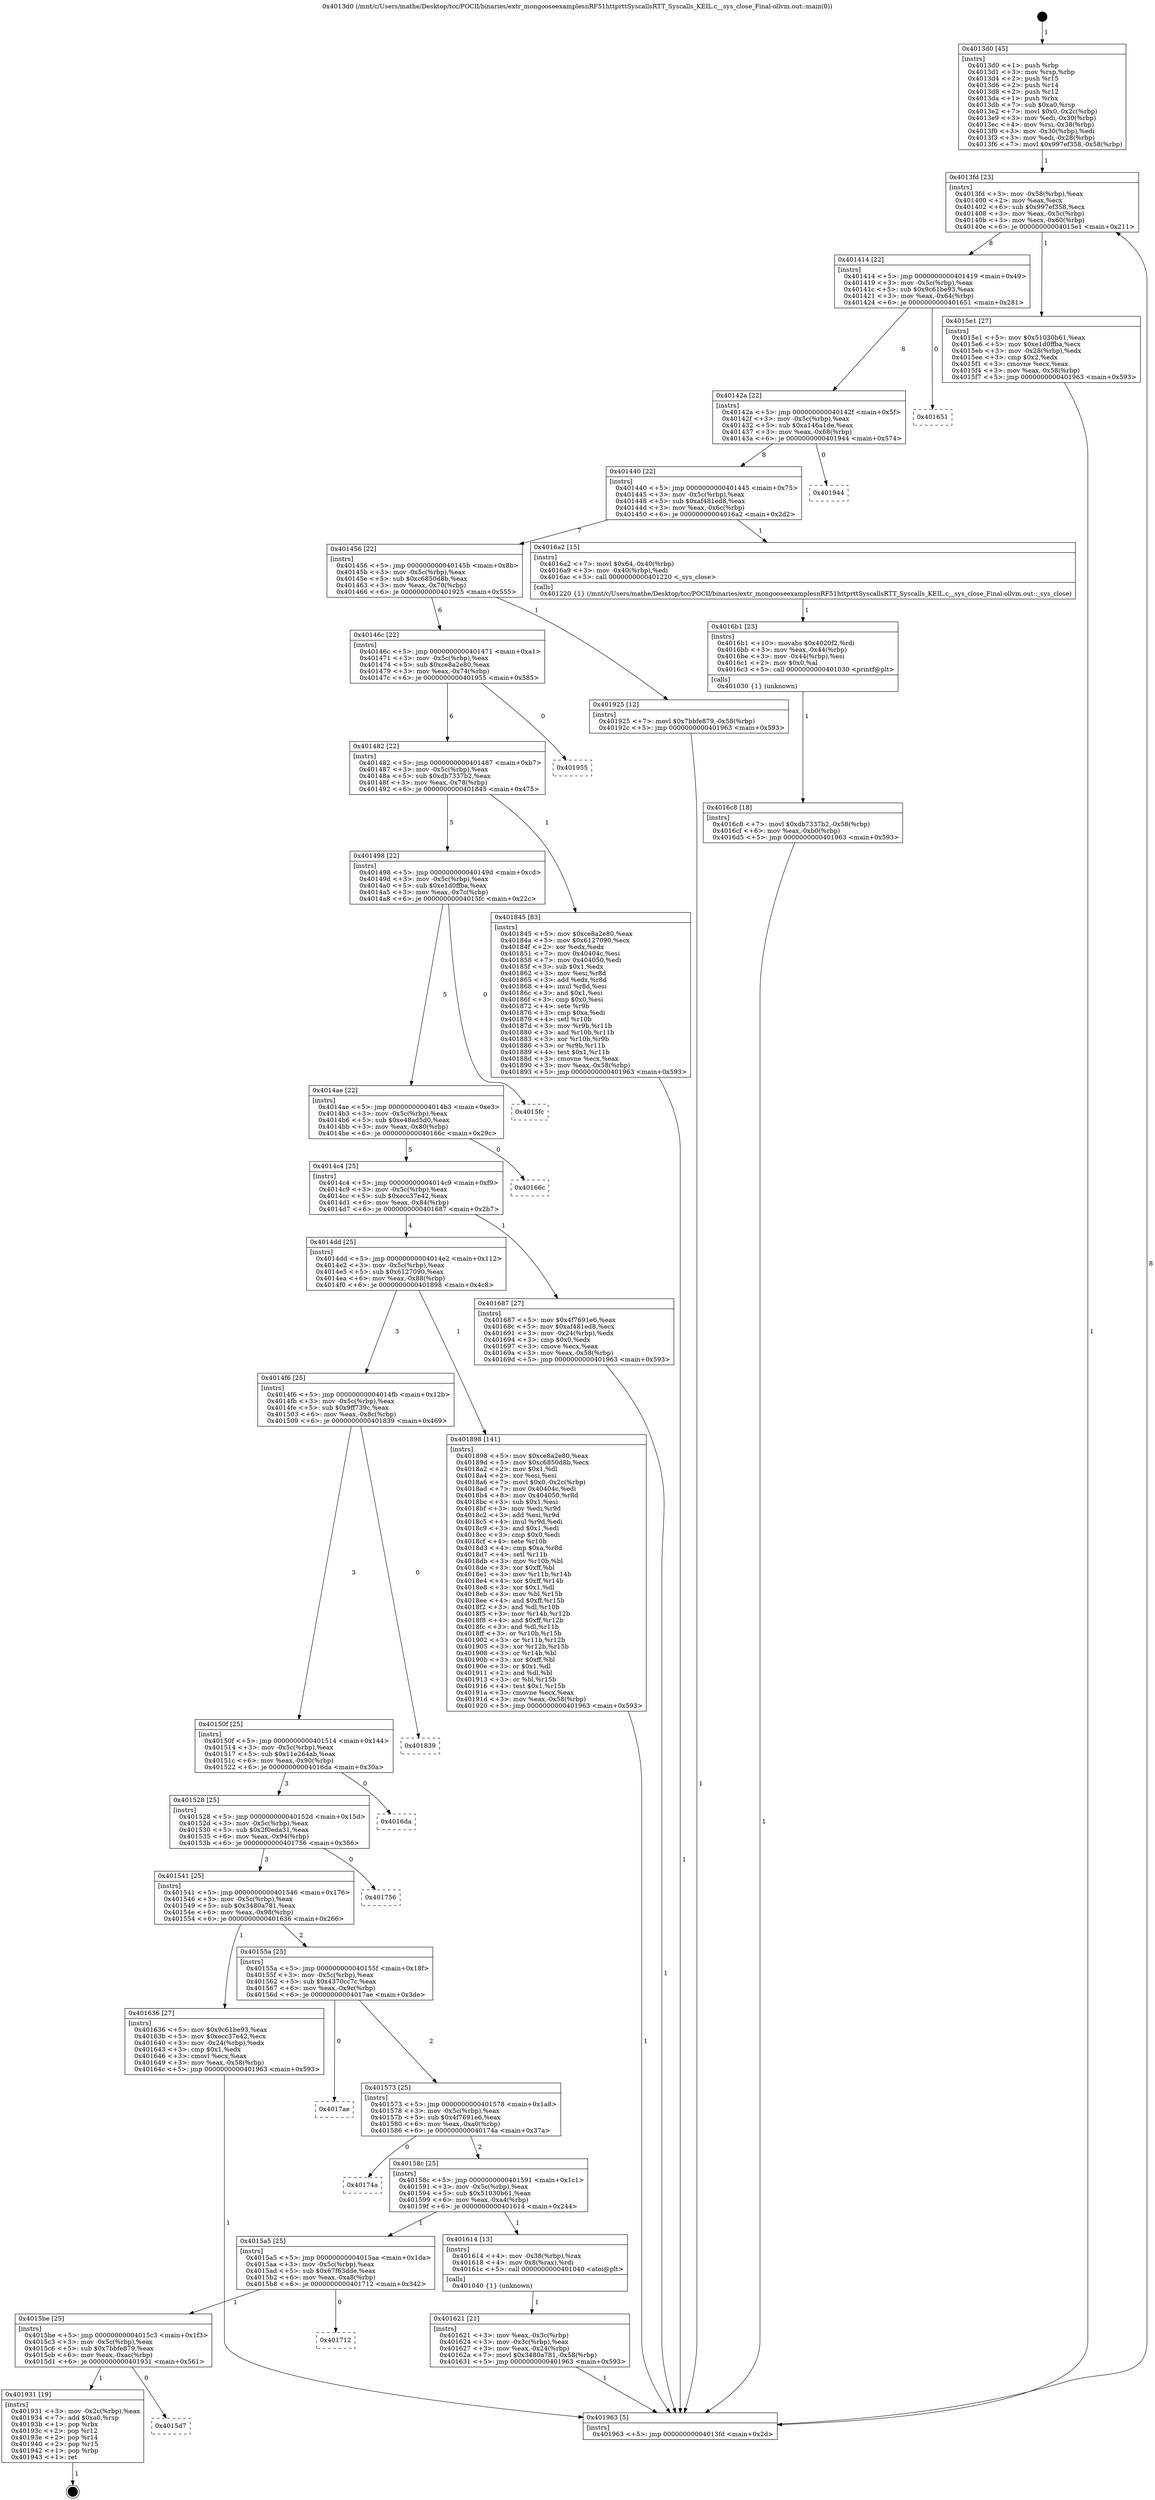 digraph "0x4013d0" {
  label = "0x4013d0 (/mnt/c/Users/mathe/Desktop/tcc/POCII/binaries/extr_mongooseexamplesnRF51httprttSyscallsRTT_Syscalls_KEIL.c__sys_close_Final-ollvm.out::main(0))"
  labelloc = "t"
  node[shape=record]

  Entry [label="",width=0.3,height=0.3,shape=circle,fillcolor=black,style=filled]
  "0x4013fd" [label="{
     0x4013fd [23]\l
     | [instrs]\l
     &nbsp;&nbsp;0x4013fd \<+3\>: mov -0x58(%rbp),%eax\l
     &nbsp;&nbsp;0x401400 \<+2\>: mov %eax,%ecx\l
     &nbsp;&nbsp;0x401402 \<+6\>: sub $0x997ef358,%ecx\l
     &nbsp;&nbsp;0x401408 \<+3\>: mov %eax,-0x5c(%rbp)\l
     &nbsp;&nbsp;0x40140b \<+3\>: mov %ecx,-0x60(%rbp)\l
     &nbsp;&nbsp;0x40140e \<+6\>: je 00000000004015e1 \<main+0x211\>\l
  }"]
  "0x4015e1" [label="{
     0x4015e1 [27]\l
     | [instrs]\l
     &nbsp;&nbsp;0x4015e1 \<+5\>: mov $0x51030b61,%eax\l
     &nbsp;&nbsp;0x4015e6 \<+5\>: mov $0xe1d0ffba,%ecx\l
     &nbsp;&nbsp;0x4015eb \<+3\>: mov -0x28(%rbp),%edx\l
     &nbsp;&nbsp;0x4015ee \<+3\>: cmp $0x2,%edx\l
     &nbsp;&nbsp;0x4015f1 \<+3\>: cmovne %ecx,%eax\l
     &nbsp;&nbsp;0x4015f4 \<+3\>: mov %eax,-0x58(%rbp)\l
     &nbsp;&nbsp;0x4015f7 \<+5\>: jmp 0000000000401963 \<main+0x593\>\l
  }"]
  "0x401414" [label="{
     0x401414 [22]\l
     | [instrs]\l
     &nbsp;&nbsp;0x401414 \<+5\>: jmp 0000000000401419 \<main+0x49\>\l
     &nbsp;&nbsp;0x401419 \<+3\>: mov -0x5c(%rbp),%eax\l
     &nbsp;&nbsp;0x40141c \<+5\>: sub $0x9c61be93,%eax\l
     &nbsp;&nbsp;0x401421 \<+3\>: mov %eax,-0x64(%rbp)\l
     &nbsp;&nbsp;0x401424 \<+6\>: je 0000000000401651 \<main+0x281\>\l
  }"]
  "0x401963" [label="{
     0x401963 [5]\l
     | [instrs]\l
     &nbsp;&nbsp;0x401963 \<+5\>: jmp 00000000004013fd \<main+0x2d\>\l
  }"]
  "0x4013d0" [label="{
     0x4013d0 [45]\l
     | [instrs]\l
     &nbsp;&nbsp;0x4013d0 \<+1\>: push %rbp\l
     &nbsp;&nbsp;0x4013d1 \<+3\>: mov %rsp,%rbp\l
     &nbsp;&nbsp;0x4013d4 \<+2\>: push %r15\l
     &nbsp;&nbsp;0x4013d6 \<+2\>: push %r14\l
     &nbsp;&nbsp;0x4013d8 \<+2\>: push %r12\l
     &nbsp;&nbsp;0x4013da \<+1\>: push %rbx\l
     &nbsp;&nbsp;0x4013db \<+7\>: sub $0xa0,%rsp\l
     &nbsp;&nbsp;0x4013e2 \<+7\>: movl $0x0,-0x2c(%rbp)\l
     &nbsp;&nbsp;0x4013e9 \<+3\>: mov %edi,-0x30(%rbp)\l
     &nbsp;&nbsp;0x4013ec \<+4\>: mov %rsi,-0x38(%rbp)\l
     &nbsp;&nbsp;0x4013f0 \<+3\>: mov -0x30(%rbp),%edi\l
     &nbsp;&nbsp;0x4013f3 \<+3\>: mov %edi,-0x28(%rbp)\l
     &nbsp;&nbsp;0x4013f6 \<+7\>: movl $0x997ef358,-0x58(%rbp)\l
  }"]
  Exit [label="",width=0.3,height=0.3,shape=circle,fillcolor=black,style=filled,peripheries=2]
  "0x401651" [label="{
     0x401651\l
  }", style=dashed]
  "0x40142a" [label="{
     0x40142a [22]\l
     | [instrs]\l
     &nbsp;&nbsp;0x40142a \<+5\>: jmp 000000000040142f \<main+0x5f\>\l
     &nbsp;&nbsp;0x40142f \<+3\>: mov -0x5c(%rbp),%eax\l
     &nbsp;&nbsp;0x401432 \<+5\>: sub $0xa146a1de,%eax\l
     &nbsp;&nbsp;0x401437 \<+3\>: mov %eax,-0x68(%rbp)\l
     &nbsp;&nbsp;0x40143a \<+6\>: je 0000000000401944 \<main+0x574\>\l
  }"]
  "0x4015d7" [label="{
     0x4015d7\l
  }", style=dashed]
  "0x401944" [label="{
     0x401944\l
  }", style=dashed]
  "0x401440" [label="{
     0x401440 [22]\l
     | [instrs]\l
     &nbsp;&nbsp;0x401440 \<+5\>: jmp 0000000000401445 \<main+0x75\>\l
     &nbsp;&nbsp;0x401445 \<+3\>: mov -0x5c(%rbp),%eax\l
     &nbsp;&nbsp;0x401448 \<+5\>: sub $0xaf481ed8,%eax\l
     &nbsp;&nbsp;0x40144d \<+3\>: mov %eax,-0x6c(%rbp)\l
     &nbsp;&nbsp;0x401450 \<+6\>: je 00000000004016a2 \<main+0x2d2\>\l
  }"]
  "0x401931" [label="{
     0x401931 [19]\l
     | [instrs]\l
     &nbsp;&nbsp;0x401931 \<+3\>: mov -0x2c(%rbp),%eax\l
     &nbsp;&nbsp;0x401934 \<+7\>: add $0xa0,%rsp\l
     &nbsp;&nbsp;0x40193b \<+1\>: pop %rbx\l
     &nbsp;&nbsp;0x40193c \<+2\>: pop %r12\l
     &nbsp;&nbsp;0x40193e \<+2\>: pop %r14\l
     &nbsp;&nbsp;0x401940 \<+2\>: pop %r15\l
     &nbsp;&nbsp;0x401942 \<+1\>: pop %rbp\l
     &nbsp;&nbsp;0x401943 \<+1\>: ret\l
  }"]
  "0x4016a2" [label="{
     0x4016a2 [15]\l
     | [instrs]\l
     &nbsp;&nbsp;0x4016a2 \<+7\>: movl $0x64,-0x40(%rbp)\l
     &nbsp;&nbsp;0x4016a9 \<+3\>: mov -0x40(%rbp),%edi\l
     &nbsp;&nbsp;0x4016ac \<+5\>: call 0000000000401220 \<_sys_close\>\l
     | [calls]\l
     &nbsp;&nbsp;0x401220 \{1\} (/mnt/c/Users/mathe/Desktop/tcc/POCII/binaries/extr_mongooseexamplesnRF51httprttSyscallsRTT_Syscalls_KEIL.c__sys_close_Final-ollvm.out::_sys_close)\l
  }"]
  "0x401456" [label="{
     0x401456 [22]\l
     | [instrs]\l
     &nbsp;&nbsp;0x401456 \<+5\>: jmp 000000000040145b \<main+0x8b\>\l
     &nbsp;&nbsp;0x40145b \<+3\>: mov -0x5c(%rbp),%eax\l
     &nbsp;&nbsp;0x40145e \<+5\>: sub $0xc6850d8b,%eax\l
     &nbsp;&nbsp;0x401463 \<+3\>: mov %eax,-0x70(%rbp)\l
     &nbsp;&nbsp;0x401466 \<+6\>: je 0000000000401925 \<main+0x555\>\l
  }"]
  "0x4015be" [label="{
     0x4015be [25]\l
     | [instrs]\l
     &nbsp;&nbsp;0x4015be \<+5\>: jmp 00000000004015c3 \<main+0x1f3\>\l
     &nbsp;&nbsp;0x4015c3 \<+3\>: mov -0x5c(%rbp),%eax\l
     &nbsp;&nbsp;0x4015c6 \<+5\>: sub $0x7bbfe879,%eax\l
     &nbsp;&nbsp;0x4015cb \<+6\>: mov %eax,-0xac(%rbp)\l
     &nbsp;&nbsp;0x4015d1 \<+6\>: je 0000000000401931 \<main+0x561\>\l
  }"]
  "0x401925" [label="{
     0x401925 [12]\l
     | [instrs]\l
     &nbsp;&nbsp;0x401925 \<+7\>: movl $0x7bbfe879,-0x58(%rbp)\l
     &nbsp;&nbsp;0x40192c \<+5\>: jmp 0000000000401963 \<main+0x593\>\l
  }"]
  "0x40146c" [label="{
     0x40146c [22]\l
     | [instrs]\l
     &nbsp;&nbsp;0x40146c \<+5\>: jmp 0000000000401471 \<main+0xa1\>\l
     &nbsp;&nbsp;0x401471 \<+3\>: mov -0x5c(%rbp),%eax\l
     &nbsp;&nbsp;0x401474 \<+5\>: sub $0xce8a2e80,%eax\l
     &nbsp;&nbsp;0x401479 \<+3\>: mov %eax,-0x74(%rbp)\l
     &nbsp;&nbsp;0x40147c \<+6\>: je 0000000000401955 \<main+0x585\>\l
  }"]
  "0x401712" [label="{
     0x401712\l
  }", style=dashed]
  "0x401955" [label="{
     0x401955\l
  }", style=dashed]
  "0x401482" [label="{
     0x401482 [22]\l
     | [instrs]\l
     &nbsp;&nbsp;0x401482 \<+5\>: jmp 0000000000401487 \<main+0xb7\>\l
     &nbsp;&nbsp;0x401487 \<+3\>: mov -0x5c(%rbp),%eax\l
     &nbsp;&nbsp;0x40148a \<+5\>: sub $0xdb7337b2,%eax\l
     &nbsp;&nbsp;0x40148f \<+3\>: mov %eax,-0x78(%rbp)\l
     &nbsp;&nbsp;0x401492 \<+6\>: je 0000000000401845 \<main+0x475\>\l
  }"]
  "0x4016c8" [label="{
     0x4016c8 [18]\l
     | [instrs]\l
     &nbsp;&nbsp;0x4016c8 \<+7\>: movl $0xdb7337b2,-0x58(%rbp)\l
     &nbsp;&nbsp;0x4016cf \<+6\>: mov %eax,-0xb0(%rbp)\l
     &nbsp;&nbsp;0x4016d5 \<+5\>: jmp 0000000000401963 \<main+0x593\>\l
  }"]
  "0x401845" [label="{
     0x401845 [83]\l
     | [instrs]\l
     &nbsp;&nbsp;0x401845 \<+5\>: mov $0xce8a2e80,%eax\l
     &nbsp;&nbsp;0x40184a \<+5\>: mov $0x6127090,%ecx\l
     &nbsp;&nbsp;0x40184f \<+2\>: xor %edx,%edx\l
     &nbsp;&nbsp;0x401851 \<+7\>: mov 0x40404c,%esi\l
     &nbsp;&nbsp;0x401858 \<+7\>: mov 0x404050,%edi\l
     &nbsp;&nbsp;0x40185f \<+3\>: sub $0x1,%edx\l
     &nbsp;&nbsp;0x401862 \<+3\>: mov %esi,%r8d\l
     &nbsp;&nbsp;0x401865 \<+3\>: add %edx,%r8d\l
     &nbsp;&nbsp;0x401868 \<+4\>: imul %r8d,%esi\l
     &nbsp;&nbsp;0x40186c \<+3\>: and $0x1,%esi\l
     &nbsp;&nbsp;0x40186f \<+3\>: cmp $0x0,%esi\l
     &nbsp;&nbsp;0x401872 \<+4\>: sete %r9b\l
     &nbsp;&nbsp;0x401876 \<+3\>: cmp $0xa,%edi\l
     &nbsp;&nbsp;0x401879 \<+4\>: setl %r10b\l
     &nbsp;&nbsp;0x40187d \<+3\>: mov %r9b,%r11b\l
     &nbsp;&nbsp;0x401880 \<+3\>: and %r10b,%r11b\l
     &nbsp;&nbsp;0x401883 \<+3\>: xor %r10b,%r9b\l
     &nbsp;&nbsp;0x401886 \<+3\>: or %r9b,%r11b\l
     &nbsp;&nbsp;0x401889 \<+4\>: test $0x1,%r11b\l
     &nbsp;&nbsp;0x40188d \<+3\>: cmovne %ecx,%eax\l
     &nbsp;&nbsp;0x401890 \<+3\>: mov %eax,-0x58(%rbp)\l
     &nbsp;&nbsp;0x401893 \<+5\>: jmp 0000000000401963 \<main+0x593\>\l
  }"]
  "0x401498" [label="{
     0x401498 [22]\l
     | [instrs]\l
     &nbsp;&nbsp;0x401498 \<+5\>: jmp 000000000040149d \<main+0xcd\>\l
     &nbsp;&nbsp;0x40149d \<+3\>: mov -0x5c(%rbp),%eax\l
     &nbsp;&nbsp;0x4014a0 \<+5\>: sub $0xe1d0ffba,%eax\l
     &nbsp;&nbsp;0x4014a5 \<+3\>: mov %eax,-0x7c(%rbp)\l
     &nbsp;&nbsp;0x4014a8 \<+6\>: je 00000000004015fc \<main+0x22c\>\l
  }"]
  "0x4016b1" [label="{
     0x4016b1 [23]\l
     | [instrs]\l
     &nbsp;&nbsp;0x4016b1 \<+10\>: movabs $0x4020f2,%rdi\l
     &nbsp;&nbsp;0x4016bb \<+3\>: mov %eax,-0x44(%rbp)\l
     &nbsp;&nbsp;0x4016be \<+3\>: mov -0x44(%rbp),%esi\l
     &nbsp;&nbsp;0x4016c1 \<+2\>: mov $0x0,%al\l
     &nbsp;&nbsp;0x4016c3 \<+5\>: call 0000000000401030 \<printf@plt\>\l
     | [calls]\l
     &nbsp;&nbsp;0x401030 \{1\} (unknown)\l
  }"]
  "0x4015fc" [label="{
     0x4015fc\l
  }", style=dashed]
  "0x4014ae" [label="{
     0x4014ae [22]\l
     | [instrs]\l
     &nbsp;&nbsp;0x4014ae \<+5\>: jmp 00000000004014b3 \<main+0xe3\>\l
     &nbsp;&nbsp;0x4014b3 \<+3\>: mov -0x5c(%rbp),%eax\l
     &nbsp;&nbsp;0x4014b6 \<+5\>: sub $0xe48ad5d0,%eax\l
     &nbsp;&nbsp;0x4014bb \<+3\>: mov %eax,-0x80(%rbp)\l
     &nbsp;&nbsp;0x4014be \<+6\>: je 000000000040166c \<main+0x29c\>\l
  }"]
  "0x401621" [label="{
     0x401621 [21]\l
     | [instrs]\l
     &nbsp;&nbsp;0x401621 \<+3\>: mov %eax,-0x3c(%rbp)\l
     &nbsp;&nbsp;0x401624 \<+3\>: mov -0x3c(%rbp),%eax\l
     &nbsp;&nbsp;0x401627 \<+3\>: mov %eax,-0x24(%rbp)\l
     &nbsp;&nbsp;0x40162a \<+7\>: movl $0x3480a781,-0x58(%rbp)\l
     &nbsp;&nbsp;0x401631 \<+5\>: jmp 0000000000401963 \<main+0x593\>\l
  }"]
  "0x40166c" [label="{
     0x40166c\l
  }", style=dashed]
  "0x4014c4" [label="{
     0x4014c4 [25]\l
     | [instrs]\l
     &nbsp;&nbsp;0x4014c4 \<+5\>: jmp 00000000004014c9 \<main+0xf9\>\l
     &nbsp;&nbsp;0x4014c9 \<+3\>: mov -0x5c(%rbp),%eax\l
     &nbsp;&nbsp;0x4014cc \<+5\>: sub $0xecc37e42,%eax\l
     &nbsp;&nbsp;0x4014d1 \<+6\>: mov %eax,-0x84(%rbp)\l
     &nbsp;&nbsp;0x4014d7 \<+6\>: je 0000000000401687 \<main+0x2b7\>\l
  }"]
  "0x4015a5" [label="{
     0x4015a5 [25]\l
     | [instrs]\l
     &nbsp;&nbsp;0x4015a5 \<+5\>: jmp 00000000004015aa \<main+0x1da\>\l
     &nbsp;&nbsp;0x4015aa \<+3\>: mov -0x5c(%rbp),%eax\l
     &nbsp;&nbsp;0x4015ad \<+5\>: sub $0x67f63dde,%eax\l
     &nbsp;&nbsp;0x4015b2 \<+6\>: mov %eax,-0xa8(%rbp)\l
     &nbsp;&nbsp;0x4015b8 \<+6\>: je 0000000000401712 \<main+0x342\>\l
  }"]
  "0x401687" [label="{
     0x401687 [27]\l
     | [instrs]\l
     &nbsp;&nbsp;0x401687 \<+5\>: mov $0x4f7691e6,%eax\l
     &nbsp;&nbsp;0x40168c \<+5\>: mov $0xaf481ed8,%ecx\l
     &nbsp;&nbsp;0x401691 \<+3\>: mov -0x24(%rbp),%edx\l
     &nbsp;&nbsp;0x401694 \<+3\>: cmp $0x0,%edx\l
     &nbsp;&nbsp;0x401697 \<+3\>: cmove %ecx,%eax\l
     &nbsp;&nbsp;0x40169a \<+3\>: mov %eax,-0x58(%rbp)\l
     &nbsp;&nbsp;0x40169d \<+5\>: jmp 0000000000401963 \<main+0x593\>\l
  }"]
  "0x4014dd" [label="{
     0x4014dd [25]\l
     | [instrs]\l
     &nbsp;&nbsp;0x4014dd \<+5\>: jmp 00000000004014e2 \<main+0x112\>\l
     &nbsp;&nbsp;0x4014e2 \<+3\>: mov -0x5c(%rbp),%eax\l
     &nbsp;&nbsp;0x4014e5 \<+5\>: sub $0x6127090,%eax\l
     &nbsp;&nbsp;0x4014ea \<+6\>: mov %eax,-0x88(%rbp)\l
     &nbsp;&nbsp;0x4014f0 \<+6\>: je 0000000000401898 \<main+0x4c8\>\l
  }"]
  "0x401614" [label="{
     0x401614 [13]\l
     | [instrs]\l
     &nbsp;&nbsp;0x401614 \<+4\>: mov -0x38(%rbp),%rax\l
     &nbsp;&nbsp;0x401618 \<+4\>: mov 0x8(%rax),%rdi\l
     &nbsp;&nbsp;0x40161c \<+5\>: call 0000000000401040 \<atoi@plt\>\l
     | [calls]\l
     &nbsp;&nbsp;0x401040 \{1\} (unknown)\l
  }"]
  "0x401898" [label="{
     0x401898 [141]\l
     | [instrs]\l
     &nbsp;&nbsp;0x401898 \<+5\>: mov $0xce8a2e80,%eax\l
     &nbsp;&nbsp;0x40189d \<+5\>: mov $0xc6850d8b,%ecx\l
     &nbsp;&nbsp;0x4018a2 \<+2\>: mov $0x1,%dl\l
     &nbsp;&nbsp;0x4018a4 \<+2\>: xor %esi,%esi\l
     &nbsp;&nbsp;0x4018a6 \<+7\>: movl $0x0,-0x2c(%rbp)\l
     &nbsp;&nbsp;0x4018ad \<+7\>: mov 0x40404c,%edi\l
     &nbsp;&nbsp;0x4018b4 \<+8\>: mov 0x404050,%r8d\l
     &nbsp;&nbsp;0x4018bc \<+3\>: sub $0x1,%esi\l
     &nbsp;&nbsp;0x4018bf \<+3\>: mov %edi,%r9d\l
     &nbsp;&nbsp;0x4018c2 \<+3\>: add %esi,%r9d\l
     &nbsp;&nbsp;0x4018c5 \<+4\>: imul %r9d,%edi\l
     &nbsp;&nbsp;0x4018c9 \<+3\>: and $0x1,%edi\l
     &nbsp;&nbsp;0x4018cc \<+3\>: cmp $0x0,%edi\l
     &nbsp;&nbsp;0x4018cf \<+4\>: sete %r10b\l
     &nbsp;&nbsp;0x4018d3 \<+4\>: cmp $0xa,%r8d\l
     &nbsp;&nbsp;0x4018d7 \<+4\>: setl %r11b\l
     &nbsp;&nbsp;0x4018db \<+3\>: mov %r10b,%bl\l
     &nbsp;&nbsp;0x4018de \<+3\>: xor $0xff,%bl\l
     &nbsp;&nbsp;0x4018e1 \<+3\>: mov %r11b,%r14b\l
     &nbsp;&nbsp;0x4018e4 \<+4\>: xor $0xff,%r14b\l
     &nbsp;&nbsp;0x4018e8 \<+3\>: xor $0x1,%dl\l
     &nbsp;&nbsp;0x4018eb \<+3\>: mov %bl,%r15b\l
     &nbsp;&nbsp;0x4018ee \<+4\>: and $0xff,%r15b\l
     &nbsp;&nbsp;0x4018f2 \<+3\>: and %dl,%r10b\l
     &nbsp;&nbsp;0x4018f5 \<+3\>: mov %r14b,%r12b\l
     &nbsp;&nbsp;0x4018f8 \<+4\>: and $0xff,%r12b\l
     &nbsp;&nbsp;0x4018fc \<+3\>: and %dl,%r11b\l
     &nbsp;&nbsp;0x4018ff \<+3\>: or %r10b,%r15b\l
     &nbsp;&nbsp;0x401902 \<+3\>: or %r11b,%r12b\l
     &nbsp;&nbsp;0x401905 \<+3\>: xor %r12b,%r15b\l
     &nbsp;&nbsp;0x401908 \<+3\>: or %r14b,%bl\l
     &nbsp;&nbsp;0x40190b \<+3\>: xor $0xff,%bl\l
     &nbsp;&nbsp;0x40190e \<+3\>: or $0x1,%dl\l
     &nbsp;&nbsp;0x401911 \<+2\>: and %dl,%bl\l
     &nbsp;&nbsp;0x401913 \<+3\>: or %bl,%r15b\l
     &nbsp;&nbsp;0x401916 \<+4\>: test $0x1,%r15b\l
     &nbsp;&nbsp;0x40191a \<+3\>: cmovne %ecx,%eax\l
     &nbsp;&nbsp;0x40191d \<+3\>: mov %eax,-0x58(%rbp)\l
     &nbsp;&nbsp;0x401920 \<+5\>: jmp 0000000000401963 \<main+0x593\>\l
  }"]
  "0x4014f6" [label="{
     0x4014f6 [25]\l
     | [instrs]\l
     &nbsp;&nbsp;0x4014f6 \<+5\>: jmp 00000000004014fb \<main+0x12b\>\l
     &nbsp;&nbsp;0x4014fb \<+3\>: mov -0x5c(%rbp),%eax\l
     &nbsp;&nbsp;0x4014fe \<+5\>: sub $0x9ff739c,%eax\l
     &nbsp;&nbsp;0x401503 \<+6\>: mov %eax,-0x8c(%rbp)\l
     &nbsp;&nbsp;0x401509 \<+6\>: je 0000000000401839 \<main+0x469\>\l
  }"]
  "0x40158c" [label="{
     0x40158c [25]\l
     | [instrs]\l
     &nbsp;&nbsp;0x40158c \<+5\>: jmp 0000000000401591 \<main+0x1c1\>\l
     &nbsp;&nbsp;0x401591 \<+3\>: mov -0x5c(%rbp),%eax\l
     &nbsp;&nbsp;0x401594 \<+5\>: sub $0x51030b61,%eax\l
     &nbsp;&nbsp;0x401599 \<+6\>: mov %eax,-0xa4(%rbp)\l
     &nbsp;&nbsp;0x40159f \<+6\>: je 0000000000401614 \<main+0x244\>\l
  }"]
  "0x401839" [label="{
     0x401839\l
  }", style=dashed]
  "0x40150f" [label="{
     0x40150f [25]\l
     | [instrs]\l
     &nbsp;&nbsp;0x40150f \<+5\>: jmp 0000000000401514 \<main+0x144\>\l
     &nbsp;&nbsp;0x401514 \<+3\>: mov -0x5c(%rbp),%eax\l
     &nbsp;&nbsp;0x401517 \<+5\>: sub $0x11e264ab,%eax\l
     &nbsp;&nbsp;0x40151c \<+6\>: mov %eax,-0x90(%rbp)\l
     &nbsp;&nbsp;0x401522 \<+6\>: je 00000000004016da \<main+0x30a\>\l
  }"]
  "0x40174a" [label="{
     0x40174a\l
  }", style=dashed]
  "0x4016da" [label="{
     0x4016da\l
  }", style=dashed]
  "0x401528" [label="{
     0x401528 [25]\l
     | [instrs]\l
     &nbsp;&nbsp;0x401528 \<+5\>: jmp 000000000040152d \<main+0x15d\>\l
     &nbsp;&nbsp;0x40152d \<+3\>: mov -0x5c(%rbp),%eax\l
     &nbsp;&nbsp;0x401530 \<+5\>: sub $0x2f0eda31,%eax\l
     &nbsp;&nbsp;0x401535 \<+6\>: mov %eax,-0x94(%rbp)\l
     &nbsp;&nbsp;0x40153b \<+6\>: je 0000000000401756 \<main+0x386\>\l
  }"]
  "0x401573" [label="{
     0x401573 [25]\l
     | [instrs]\l
     &nbsp;&nbsp;0x401573 \<+5\>: jmp 0000000000401578 \<main+0x1a8\>\l
     &nbsp;&nbsp;0x401578 \<+3\>: mov -0x5c(%rbp),%eax\l
     &nbsp;&nbsp;0x40157b \<+5\>: sub $0x4f7691e6,%eax\l
     &nbsp;&nbsp;0x401580 \<+6\>: mov %eax,-0xa0(%rbp)\l
     &nbsp;&nbsp;0x401586 \<+6\>: je 000000000040174a \<main+0x37a\>\l
  }"]
  "0x401756" [label="{
     0x401756\l
  }", style=dashed]
  "0x401541" [label="{
     0x401541 [25]\l
     | [instrs]\l
     &nbsp;&nbsp;0x401541 \<+5\>: jmp 0000000000401546 \<main+0x176\>\l
     &nbsp;&nbsp;0x401546 \<+3\>: mov -0x5c(%rbp),%eax\l
     &nbsp;&nbsp;0x401549 \<+5\>: sub $0x3480a781,%eax\l
     &nbsp;&nbsp;0x40154e \<+6\>: mov %eax,-0x98(%rbp)\l
     &nbsp;&nbsp;0x401554 \<+6\>: je 0000000000401636 \<main+0x266\>\l
  }"]
  "0x4017ae" [label="{
     0x4017ae\l
  }", style=dashed]
  "0x401636" [label="{
     0x401636 [27]\l
     | [instrs]\l
     &nbsp;&nbsp;0x401636 \<+5\>: mov $0x9c61be93,%eax\l
     &nbsp;&nbsp;0x40163b \<+5\>: mov $0xecc37e42,%ecx\l
     &nbsp;&nbsp;0x401640 \<+3\>: mov -0x24(%rbp),%edx\l
     &nbsp;&nbsp;0x401643 \<+3\>: cmp $0x1,%edx\l
     &nbsp;&nbsp;0x401646 \<+3\>: cmovl %ecx,%eax\l
     &nbsp;&nbsp;0x401649 \<+3\>: mov %eax,-0x58(%rbp)\l
     &nbsp;&nbsp;0x40164c \<+5\>: jmp 0000000000401963 \<main+0x593\>\l
  }"]
  "0x40155a" [label="{
     0x40155a [25]\l
     | [instrs]\l
     &nbsp;&nbsp;0x40155a \<+5\>: jmp 000000000040155f \<main+0x18f\>\l
     &nbsp;&nbsp;0x40155f \<+3\>: mov -0x5c(%rbp),%eax\l
     &nbsp;&nbsp;0x401562 \<+5\>: sub $0x4370cc7c,%eax\l
     &nbsp;&nbsp;0x401567 \<+6\>: mov %eax,-0x9c(%rbp)\l
     &nbsp;&nbsp;0x40156d \<+6\>: je 00000000004017ae \<main+0x3de\>\l
  }"]
  Entry -> "0x4013d0" [label=" 1"]
  "0x4013fd" -> "0x4015e1" [label=" 1"]
  "0x4013fd" -> "0x401414" [label=" 8"]
  "0x4015e1" -> "0x401963" [label=" 1"]
  "0x4013d0" -> "0x4013fd" [label=" 1"]
  "0x401963" -> "0x4013fd" [label=" 8"]
  "0x401931" -> Exit [label=" 1"]
  "0x401414" -> "0x401651" [label=" 0"]
  "0x401414" -> "0x40142a" [label=" 8"]
  "0x4015be" -> "0x4015d7" [label=" 0"]
  "0x40142a" -> "0x401944" [label=" 0"]
  "0x40142a" -> "0x401440" [label=" 8"]
  "0x4015be" -> "0x401931" [label=" 1"]
  "0x401440" -> "0x4016a2" [label=" 1"]
  "0x401440" -> "0x401456" [label=" 7"]
  "0x4015a5" -> "0x4015be" [label=" 1"]
  "0x401456" -> "0x401925" [label=" 1"]
  "0x401456" -> "0x40146c" [label=" 6"]
  "0x4015a5" -> "0x401712" [label=" 0"]
  "0x40146c" -> "0x401955" [label=" 0"]
  "0x40146c" -> "0x401482" [label=" 6"]
  "0x401925" -> "0x401963" [label=" 1"]
  "0x401482" -> "0x401845" [label=" 1"]
  "0x401482" -> "0x401498" [label=" 5"]
  "0x401898" -> "0x401963" [label=" 1"]
  "0x401498" -> "0x4015fc" [label=" 0"]
  "0x401498" -> "0x4014ae" [label=" 5"]
  "0x401845" -> "0x401963" [label=" 1"]
  "0x4014ae" -> "0x40166c" [label=" 0"]
  "0x4014ae" -> "0x4014c4" [label=" 5"]
  "0x4016c8" -> "0x401963" [label=" 1"]
  "0x4014c4" -> "0x401687" [label=" 1"]
  "0x4014c4" -> "0x4014dd" [label=" 4"]
  "0x4016b1" -> "0x4016c8" [label=" 1"]
  "0x4014dd" -> "0x401898" [label=" 1"]
  "0x4014dd" -> "0x4014f6" [label=" 3"]
  "0x4016a2" -> "0x4016b1" [label=" 1"]
  "0x4014f6" -> "0x401839" [label=" 0"]
  "0x4014f6" -> "0x40150f" [label=" 3"]
  "0x401636" -> "0x401963" [label=" 1"]
  "0x40150f" -> "0x4016da" [label=" 0"]
  "0x40150f" -> "0x401528" [label=" 3"]
  "0x401621" -> "0x401963" [label=" 1"]
  "0x401528" -> "0x401756" [label=" 0"]
  "0x401528" -> "0x401541" [label=" 3"]
  "0x40158c" -> "0x4015a5" [label=" 1"]
  "0x401541" -> "0x401636" [label=" 1"]
  "0x401541" -> "0x40155a" [label=" 2"]
  "0x40158c" -> "0x401614" [label=" 1"]
  "0x40155a" -> "0x4017ae" [label=" 0"]
  "0x40155a" -> "0x401573" [label=" 2"]
  "0x401614" -> "0x401621" [label=" 1"]
  "0x401573" -> "0x40174a" [label=" 0"]
  "0x401573" -> "0x40158c" [label=" 2"]
  "0x401687" -> "0x401963" [label=" 1"]
}

